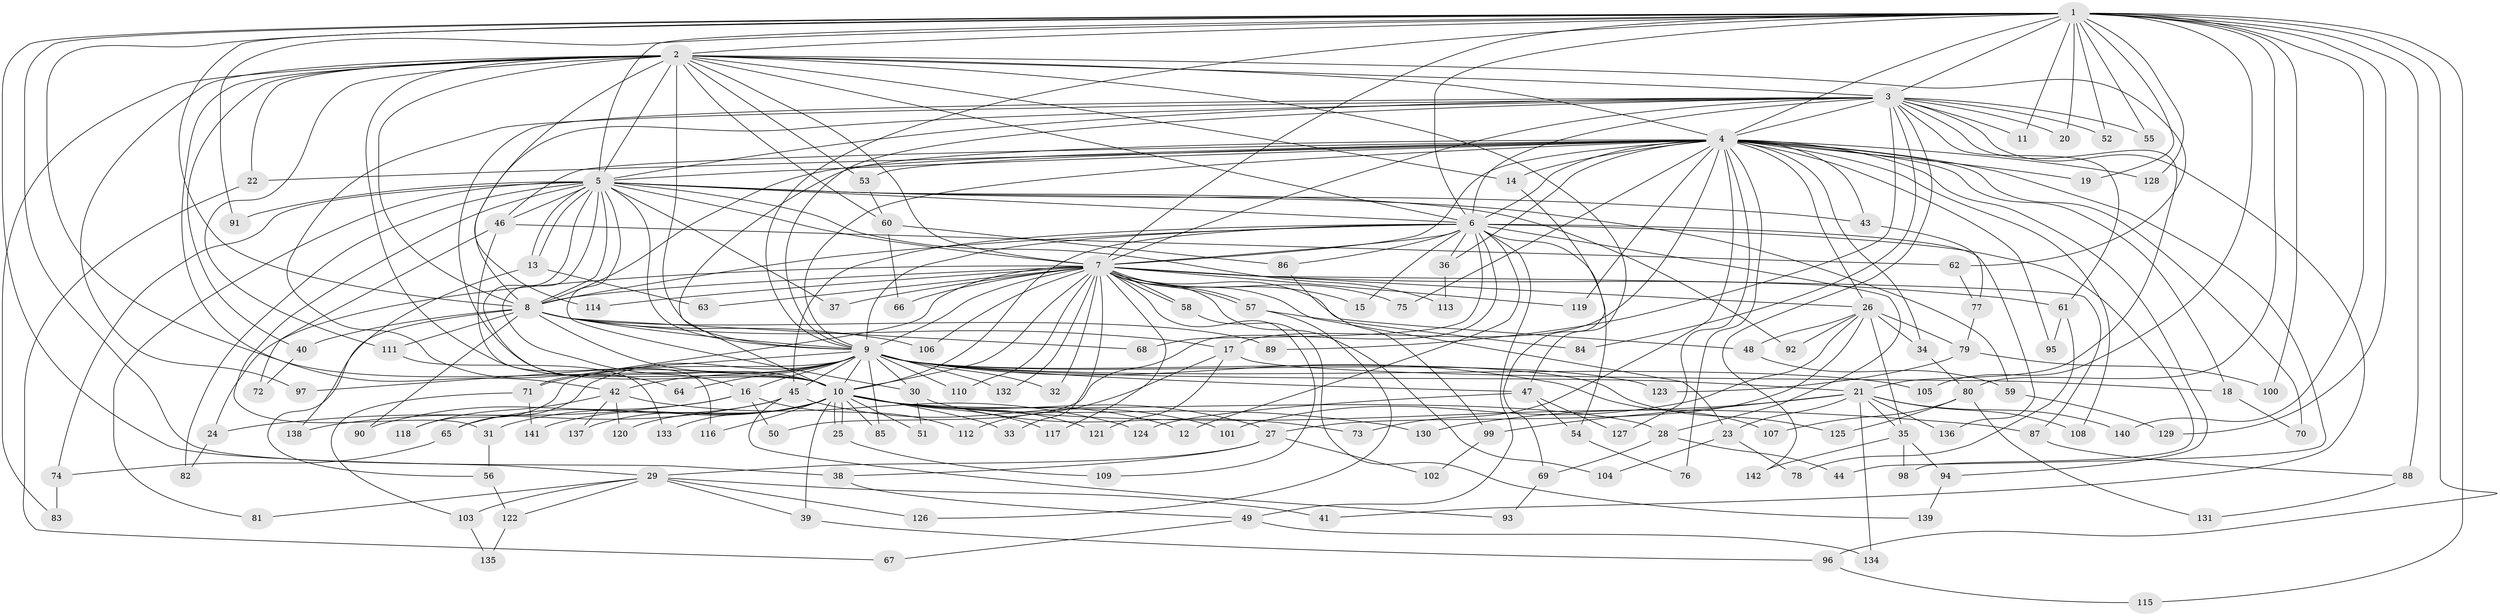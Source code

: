 // coarse degree distribution, {29: 0.02, 16: 0.01, 22: 0.02, 28: 0.01, 13: 0.01, 23: 0.01, 1: 0.03, 15: 0.01, 3: 0.21, 9: 0.01, 2: 0.54, 10: 0.01, 4: 0.03, 5: 0.04, 7: 0.02, 6: 0.02}
// Generated by graph-tools (version 1.1) at 2025/49/03/04/25 22:49:34]
// undirected, 142 vertices, 309 edges
graph export_dot {
  node [color=gray90,style=filled];
  1;
  2;
  3;
  4;
  5;
  6;
  7;
  8;
  9;
  10;
  11;
  12;
  13;
  14;
  15;
  16;
  17;
  18;
  19;
  20;
  21;
  22;
  23;
  24;
  25;
  26;
  27;
  28;
  29;
  30;
  31;
  32;
  33;
  34;
  35;
  36;
  37;
  38;
  39;
  40;
  41;
  42;
  43;
  44;
  45;
  46;
  47;
  48;
  49;
  50;
  51;
  52;
  53;
  54;
  55;
  56;
  57;
  58;
  59;
  60;
  61;
  62;
  63;
  64;
  65;
  66;
  67;
  68;
  69;
  70;
  71;
  72;
  73;
  74;
  75;
  76;
  77;
  78;
  79;
  80;
  81;
  82;
  83;
  84;
  85;
  86;
  87;
  88;
  89;
  90;
  91;
  92;
  93;
  94;
  95;
  96;
  97;
  98;
  99;
  100;
  101;
  102;
  103;
  104;
  105;
  106;
  107;
  108;
  109;
  110;
  111;
  112;
  113;
  114;
  115;
  116;
  117;
  118;
  119;
  120;
  121;
  122;
  123;
  124;
  125;
  126;
  127;
  128;
  129;
  130;
  131;
  132;
  133;
  134;
  135;
  136;
  137;
  138;
  139;
  140;
  141;
  142;
  1 -- 2;
  1 -- 3;
  1 -- 4;
  1 -- 5;
  1 -- 6;
  1 -- 7;
  1 -- 8;
  1 -- 9;
  1 -- 10;
  1 -- 11;
  1 -- 19;
  1 -- 20;
  1 -- 29;
  1 -- 38;
  1 -- 52;
  1 -- 55;
  1 -- 80;
  1 -- 88;
  1 -- 91;
  1 -- 96;
  1 -- 100;
  1 -- 105;
  1 -- 115;
  1 -- 128;
  1 -- 129;
  1 -- 140;
  2 -- 3;
  2 -- 4;
  2 -- 5;
  2 -- 6;
  2 -- 7;
  2 -- 8;
  2 -- 9;
  2 -- 10;
  2 -- 14;
  2 -- 22;
  2 -- 40;
  2 -- 42;
  2 -- 47;
  2 -- 53;
  2 -- 60;
  2 -- 62;
  2 -- 83;
  2 -- 97;
  2 -- 111;
  2 -- 114;
  3 -- 4;
  3 -- 5;
  3 -- 6;
  3 -- 7;
  3 -- 8;
  3 -- 9;
  3 -- 10;
  3 -- 11;
  3 -- 20;
  3 -- 21;
  3 -- 41;
  3 -- 52;
  3 -- 55;
  3 -- 61;
  3 -- 64;
  3 -- 84;
  3 -- 89;
  3 -- 142;
  4 -- 5;
  4 -- 6;
  4 -- 7;
  4 -- 8;
  4 -- 9;
  4 -- 10;
  4 -- 14;
  4 -- 17;
  4 -- 18;
  4 -- 19;
  4 -- 22;
  4 -- 26;
  4 -- 34;
  4 -- 36;
  4 -- 43;
  4 -- 44;
  4 -- 46;
  4 -- 53;
  4 -- 70;
  4 -- 73;
  4 -- 75;
  4 -- 76;
  4 -- 94;
  4 -- 95;
  4 -- 108;
  4 -- 119;
  4 -- 127;
  4 -- 128;
  5 -- 6;
  5 -- 7;
  5 -- 8;
  5 -- 9;
  5 -- 10;
  5 -- 13;
  5 -- 13;
  5 -- 16;
  5 -- 30;
  5 -- 31;
  5 -- 37;
  5 -- 43;
  5 -- 46;
  5 -- 59;
  5 -- 74;
  5 -- 81;
  5 -- 82;
  5 -- 91;
  5 -- 92;
  5 -- 113;
  6 -- 7;
  6 -- 8;
  6 -- 9;
  6 -- 10;
  6 -- 12;
  6 -- 15;
  6 -- 28;
  6 -- 36;
  6 -- 45;
  6 -- 49;
  6 -- 50;
  6 -- 54;
  6 -- 68;
  6 -- 86;
  6 -- 98;
  6 -- 136;
  7 -- 8;
  7 -- 9;
  7 -- 10;
  7 -- 15;
  7 -- 23;
  7 -- 24;
  7 -- 26;
  7 -- 32;
  7 -- 33;
  7 -- 37;
  7 -- 48;
  7 -- 57;
  7 -- 57;
  7 -- 58;
  7 -- 58;
  7 -- 61;
  7 -- 63;
  7 -- 66;
  7 -- 71;
  7 -- 75;
  7 -- 87;
  7 -- 104;
  7 -- 106;
  7 -- 109;
  7 -- 110;
  7 -- 114;
  7 -- 117;
  7 -- 119;
  7 -- 132;
  8 -- 9;
  8 -- 10;
  8 -- 17;
  8 -- 40;
  8 -- 56;
  8 -- 68;
  8 -- 89;
  8 -- 90;
  8 -- 106;
  8 -- 111;
  9 -- 10;
  9 -- 16;
  9 -- 21;
  9 -- 30;
  9 -- 32;
  9 -- 42;
  9 -- 45;
  9 -- 47;
  9 -- 64;
  9 -- 65;
  9 -- 71;
  9 -- 85;
  9 -- 97;
  9 -- 105;
  9 -- 107;
  9 -- 110;
  9 -- 118;
  9 -- 123;
  9 -- 125;
  9 -- 132;
  10 -- 12;
  10 -- 25;
  10 -- 25;
  10 -- 27;
  10 -- 28;
  10 -- 31;
  10 -- 33;
  10 -- 39;
  10 -- 51;
  10 -- 85;
  10 -- 87;
  10 -- 116;
  10 -- 117;
  10 -- 120;
  10 -- 121;
  10 -- 130;
  10 -- 133;
  10 -- 137;
  10 -- 141;
  13 -- 63;
  13 -- 138;
  14 -- 69;
  16 -- 24;
  16 -- 50;
  16 -- 90;
  16 -- 112;
  17 -- 18;
  17 -- 112;
  17 -- 121;
  18 -- 70;
  21 -- 23;
  21 -- 35;
  21 -- 99;
  21 -- 108;
  21 -- 130;
  21 -- 134;
  21 -- 136;
  21 -- 140;
  22 -- 67;
  23 -- 78;
  23 -- 104;
  24 -- 82;
  25 -- 109;
  26 -- 27;
  26 -- 34;
  26 -- 35;
  26 -- 48;
  26 -- 79;
  26 -- 92;
  26 -- 101;
  27 -- 29;
  27 -- 38;
  27 -- 102;
  28 -- 44;
  28 -- 69;
  29 -- 39;
  29 -- 41;
  29 -- 81;
  29 -- 103;
  29 -- 122;
  29 -- 126;
  30 -- 51;
  30 -- 73;
  31 -- 56;
  34 -- 80;
  35 -- 94;
  35 -- 98;
  35 -- 142;
  36 -- 113;
  38 -- 49;
  39 -- 96;
  40 -- 72;
  42 -- 118;
  42 -- 120;
  42 -- 124;
  42 -- 137;
  43 -- 77;
  45 -- 65;
  45 -- 93;
  45 -- 101;
  45 -- 138;
  46 -- 62;
  46 -- 72;
  46 -- 116;
  47 -- 54;
  47 -- 124;
  47 -- 127;
  48 -- 59;
  49 -- 67;
  49 -- 134;
  53 -- 60;
  54 -- 76;
  56 -- 122;
  57 -- 84;
  57 -- 126;
  58 -- 139;
  59 -- 129;
  60 -- 66;
  60 -- 86;
  61 -- 78;
  61 -- 95;
  62 -- 77;
  65 -- 74;
  69 -- 93;
  71 -- 103;
  71 -- 141;
  74 -- 83;
  77 -- 79;
  79 -- 100;
  79 -- 123;
  80 -- 107;
  80 -- 125;
  80 -- 131;
  86 -- 99;
  87 -- 88;
  88 -- 131;
  94 -- 139;
  96 -- 115;
  99 -- 102;
  103 -- 135;
  111 -- 133;
  122 -- 135;
}
